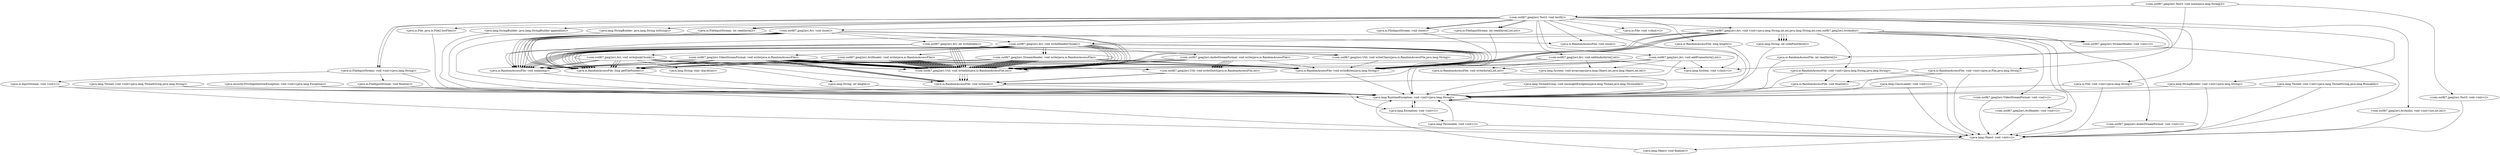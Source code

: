 digraph CallGraph {
"<com.outfit7.jpeg2avi.Test3: void main(java.lang.String[])>" -> "<java.lang.System: void <clinit>()>";
"<com.outfit7.jpeg2avi.Test3: void main(java.lang.String[])>" -> "<com.outfit7.jpeg2avi.Test3: void testX()>";
"<com.outfit7.jpeg2avi.Test3: void main(java.lang.String[])>" -> "<com.outfit7.jpeg2avi.Test3: void <init>()>";
"<java.lang.ThreadGroup: void uncaughtException(java.lang.Thread,java.lang.Throwable)>" -> "<java.lang.RuntimeException: void <init>(java.lang.String)>";
"<java.lang.ClassLoader: void <init>()>" -> "<java.lang.Object: void <init>()>";
"<java.lang.ClassLoader: void <init>()>" -> "<java.lang.RuntimeException: void <init>(java.lang.String)>";
"<java.security.PrivilegedActionException: void <init>(java.lang.Exception)>" -> "<java.lang.Exception: void <init>()>";
"<java.security.PrivilegedActionException: void <init>(java.lang.Exception)>" -> "<java.lang.RuntimeException: void <init>(java.lang.String)>";
"<java.lang.Thread: void <init>(java.lang.ThreadGroup,java.lang.Runnable)>" -> "<java.lang.Object: void <init>()>";
"<java.lang.Thread: void <init>(java.lang.ThreadGroup,java.lang.Runnable)>" -> "<java.lang.RuntimeException: void <init>(java.lang.String)>";
"<java.lang.Thread: void <init>(java.lang.ThreadGroup,java.lang.String)>" -> "<java.lang.Object: void <init>()>";
"<java.lang.Thread: void <init>(java.lang.ThreadGroup,java.lang.String)>" -> "<java.lang.RuntimeException: void <init>(java.lang.String)>";
"<com.outfit7.jpeg2avi.Test3: void testX()>" -> "<java.lang.System: void <clinit>()>";
"<com.outfit7.jpeg2avi.Test3: void testX()>" -> "<java.io.FileInputStream: void <init>(java.lang.String)>";
"<com.outfit7.jpeg2avi.Test3: void testX()>" -> "<java.io.RandomAccessFile: void <init>(java.io.File,java.lang.String)>";
"<com.outfit7.jpeg2avi.Test3: void testX()>" -> "<com.outfit7.jpeg2avi.Avi: void <init>(java.lang.String,int,int,java.lang.String,int,com.outfit7.jpeg2avi.AviAudio)>";
"<com.outfit7.jpeg2avi.Test3: void testX()>" -> "<java.io.File: void <init>(java.lang.String)>";
"<com.outfit7.jpeg2avi.Test3: void testX()>" -> "<java.io.FileInputStream: void <init>(java.lang.String)>";
"<com.outfit7.jpeg2avi.Test3: void testX()>" -> "<java.lang.StringBuilder: void <init>(java.lang.String)>";
"<com.outfit7.jpeg2avi.Test3: void testX()>" -> "<com.outfit7.jpeg2avi.AviAudio: void <init>(int,int,int)>";
"<com.outfit7.jpeg2avi.Test3: void testX()>" -> "<java.io.File: void <clinit>()>";
"<com.outfit7.jpeg2avi.Test3: void <init>()>" -> "<java.lang.Object: void <init>()>";
"<java.lang.RuntimeException: void <init>(java.lang.String)>" -> "<java.lang.Exception: void <init>()>";
"<java.lang.RuntimeException: void <init>(java.lang.String)>" -> "<java.lang.RuntimeException: void <init>(java.lang.String)>";
"<java.lang.Object: void <init>()>" -> "<java.lang.Object: void finalize()>";
"<java.lang.Object: void <init>()>" -> "<java.lang.RuntimeException: void <init>(java.lang.String)>";
"<java.lang.Exception: void <init>()>" -> "<java.lang.Throwable: void <init>()>";
"<java.lang.Exception: void <init>()>" -> "<java.lang.RuntimeException: void <init>(java.lang.String)>";
"<java.io.FileInputStream: void <init>(java.lang.String)>" -> "<java.io.FileInputStream: void finalize()>";
"<java.io.FileInputStream: void <init>(java.lang.String)>" -> "<java.lang.RuntimeException: void <init>(java.lang.String)>";
"<java.io.FileInputStream: void <init>(java.lang.String)>" -> "<java.io.InputStream: void <init>()>";
"<java.io.RandomAccessFile: void <init>(java.io.File,java.lang.String)>" -> "<java.io.RandomAccessFile: void finalize()>";
"<java.io.RandomAccessFile: void <init>(java.io.File,java.lang.String)>" -> "<java.lang.RuntimeException: void <init>(java.lang.String)>";
"<java.io.RandomAccessFile: void <init>(java.io.File,java.lang.String)>" -> "<java.lang.Object: void <init>()>";
"<com.outfit7.jpeg2avi.Avi: void <init>(java.lang.String,int,int,java.lang.String,int,com.outfit7.jpeg2avi.AviAudio)>" -> "<java.lang.Object: void <init>()>";
"<com.outfit7.jpeg2avi.Avi: void <init>(java.lang.String,int,int,java.lang.String,int,com.outfit7.jpeg2avi.AviAudio)>" -> "<com.outfit7.jpeg2avi.Util: void writeInt(java.io.RandomAccessFile,int)>";
"<com.outfit7.jpeg2avi.Avi: void <init>(java.lang.String,int,int,java.lang.String,int,com.outfit7.jpeg2avi.AviAudio)>" -> "<com.outfit7.jpeg2avi.Avi: void writeHeaderChunk()>";
"<com.outfit7.jpeg2avi.Avi: void <init>(java.lang.String,int,int,java.lang.String,int,com.outfit7.jpeg2avi.AviAudio)>" -> "<com.outfit7.jpeg2avi.Util: void writeInt(java.io.RandomAccessFile,int)>";
"<com.outfit7.jpeg2avi.Avi: void <init>(java.lang.String,int,int,java.lang.String,int,com.outfit7.jpeg2avi.AviAudio)>" -> "<com.outfit7.jpeg2avi.AudioStreamFormat: void <init>()>";
"<com.outfit7.jpeg2avi.Avi: void <init>(java.lang.String,int,int,java.lang.String,int,com.outfit7.jpeg2avi.AviAudio)>" -> "<com.outfit7.jpeg2avi.StreamHeader: void <init>()>";
"<com.outfit7.jpeg2avi.Avi: void <init>(java.lang.String,int,int,java.lang.String,int,com.outfit7.jpeg2avi.AviAudio)>" -> "<com.outfit7.jpeg2avi.VideoStreamFormat: void <init>()>";
"<com.outfit7.jpeg2avi.Avi: void <init>(java.lang.String,int,int,java.lang.String,int,com.outfit7.jpeg2avi.AviAudio)>" -> "<com.outfit7.jpeg2avi.StreamHeader: void <init>()>";
"<com.outfit7.jpeg2avi.Avi: void <init>(java.lang.String,int,int,java.lang.String,int,com.outfit7.jpeg2avi.AviAudio)>" -> "<com.outfit7.jpeg2avi.AviHeader: void <init>()>";
"<com.outfit7.jpeg2avi.Avi: void <init>(java.lang.String,int,int,java.lang.String,int,com.outfit7.jpeg2avi.AviAudio)>" -> "<java.io.RandomAccessFile: void <init>(java.lang.String,java.lang.String)>";
"<java.io.File: void <init>(java.lang.String)>" -> "<java.lang.Object: void <init>()>";
"<java.io.File: void <init>(java.lang.String)>" -> "<java.lang.RuntimeException: void <init>(java.lang.String)>";
"<java.lang.StringBuilder: void <init>(java.lang.String)>" -> "<java.lang.Object: void <init>()>";
"<java.lang.StringBuilder: void <init>(java.lang.String)>" -> "<java.lang.RuntimeException: void <init>(java.lang.String)>";
"<com.outfit7.jpeg2avi.AviAudio: void <init>(int,int,int)>" -> "<java.lang.Object: void <init>()>";
"<java.lang.Object: void finalize()>" -> "<java.lang.RuntimeException: void <init>(java.lang.String)>";
"<java.lang.Throwable: void <init>()>" -> "<java.lang.Object: void <init>()>";
"<java.lang.Throwable: void <init>()>" -> "<java.lang.RuntimeException: void <init>(java.lang.String)>";
"<java.io.FileInputStream: void finalize()>" -> "<java.lang.RuntimeException: void <init>(java.lang.String)>";
"<java.io.InputStream: void <init>()>" -> "<java.lang.Object: void <init>()>";
"<java.io.InputStream: void <init>()>" -> "<java.lang.RuntimeException: void <init>(java.lang.String)>";
"<java.io.RandomAccessFile: void finalize()>" -> "<java.lang.RuntimeException: void <init>(java.lang.String)>";
"<com.outfit7.jpeg2avi.Avi: void writeHeaderChunk()>" -> "<com.outfit7.jpeg2avi.Util: void writeInt(java.io.RandomAccessFile,int)>";
"<com.outfit7.jpeg2avi.Avi: void writeHeaderChunk()>" -> "<com.outfit7.jpeg2avi.Avi: void writeJunkChunk()>";
"<com.outfit7.jpeg2avi.Avi: void writeHeaderChunk()>" -> "<com.outfit7.jpeg2avi.Util: void writeInt(java.io.RandomAccessFile,int)>";
"<com.outfit7.jpeg2avi.Avi: void writeHeaderChunk()>" -> "<com.outfit7.jpeg2avi.Util: void writeInt(java.io.RandomAccessFile,int)>";
"<com.outfit7.jpeg2avi.Avi: void writeHeaderChunk()>" -> "<com.outfit7.jpeg2avi.Util: void writeInt(java.io.RandomAccessFile,int)>";
"<com.outfit7.jpeg2avi.Avi: void writeHeaderChunk()>" -> "<com.outfit7.jpeg2avi.Util: void writeInt(java.io.RandomAccessFile,int)>";
"<com.outfit7.jpeg2avi.Avi: void writeHeaderChunk()>" -> "<com.outfit7.jpeg2avi.Util: void writeInt(java.io.RandomAccessFile,int)>";
"<com.outfit7.jpeg2avi.AudioStreamFormat: void <init>()>" -> "<java.lang.Object: void <init>()>";
"<com.outfit7.jpeg2avi.StreamHeader: void <init>()>" -> "<java.lang.Object: void <init>()>";
"<com.outfit7.jpeg2avi.VideoStreamFormat: void <init>()>" -> "<java.lang.Object: void <init>()>";
"<com.outfit7.jpeg2avi.AviHeader: void <init>()>" -> "<java.lang.Object: void <init>()>";
"<java.io.RandomAccessFile: void <init>(java.lang.String,java.lang.String)>" -> "<java.io.RandomAccessFile: void finalize()>";
"<java.io.RandomAccessFile: void <init>(java.lang.String,java.lang.String)>" -> "<java.lang.RuntimeException: void <init>(java.lang.String)>";
"<java.io.RandomAccessFile: void <init>(java.lang.String,java.lang.String)>" -> "<java.lang.Object: void <init>()>";
"<com.outfit7.jpeg2avi.Avi: void writeJunkChunk()>" -> "<com.outfit7.jpeg2avi.Util: void writeInt(java.io.RandomAccessFile,int)>";
"<com.outfit7.jpeg2avi.Avi: void writeJunkChunk()>" -> "<com.outfit7.jpeg2avi.Util: void writeInt(java.io.RandomAccessFile,int)>";
"<com.outfit7.jpeg2avi.Avi: void writeJunkChunk()>" -> "<java.lang.String: int length()>";
"<com.outfit7.jpeg2avi.Avi: void writeJunkChunk()>" -> "<java.lang.String: char charAt(int)>";
"<java.lang.String: int length()>" -> "<java.lang.RuntimeException: void <init>(java.lang.String)>";
"<com.outfit7.jpeg2avi.Avi: void <init>(java.lang.String,int,int,java.lang.String,int,com.outfit7.jpeg2avi.AviAudio)>" -> "<java.lang.String: int codePointAt(int)>";
"<com.outfit7.jpeg2avi.Avi: void <init>(java.lang.String,int,int,java.lang.String,int,com.outfit7.jpeg2avi.AviAudio)>" -> "<java.lang.String: int codePointAt(int)>";
"<com.outfit7.jpeg2avi.Avi: void <init>(java.lang.String,int,int,java.lang.String,int,com.outfit7.jpeg2avi.AviAudio)>" -> "<java.lang.String: int codePointAt(int)>";
"<com.outfit7.jpeg2avi.Avi: void <init>(java.lang.String,int,int,java.lang.String,int,com.outfit7.jpeg2avi.AviAudio)>" -> "<java.lang.String: int codePointAt(int)>";
"<java.lang.String: int codePointAt(int)>" -> "<java.lang.RuntimeException: void <init>(java.lang.String)>";
"<com.outfit7.jpeg2avi.Test3: void testX()>" -> "<java.io.RandomAccessFile: long length()>";
"<com.outfit7.jpeg2avi.Test3: void testX()>" -> "<java.io.RandomAccessFile: int read(byte[])>";
"<com.outfit7.jpeg2avi.Test3: void testX()>" -> "<java.io.RandomAccessFile: void close()>";
"<java.io.RandomAccessFile: long length()>" -> "<java.lang.RuntimeException: void <init>(java.lang.String)>";
"<java.io.RandomAccessFile: int read(byte[])>" -> "<java.lang.RuntimeException: void <init>(java.lang.String)>";
"<java.io.RandomAccessFile: void close()>" -> "<java.lang.RuntimeException: void <init>(java.lang.String)>";
"<com.outfit7.jpeg2avi.Test3: void testX()>" -> "<com.outfit7.jpeg2avi.Avi: void close()>";
"<com.outfit7.jpeg2avi.Test3: void testX()>" -> "<com.outfit7.jpeg2avi.Avi: void addFrame(byte[],int)>";
"<com.outfit7.jpeg2avi.Test3: void testX()>" -> "<com.outfit7.jpeg2avi.Avi: void addAudio(byte[],int)>";
"<com.outfit7.jpeg2avi.Avi: void close()>" -> "<com.outfit7.jpeg2avi.Util: void writeInt(java.io.RandomAccessFile,int)>";
"<com.outfit7.jpeg2avi.Avi: void close()>" -> "<com.outfit7.jpeg2avi.Util: void writeInt(java.io.RandomAccessFile,int)>";
"<com.outfit7.jpeg2avi.Avi: void close()>" -> "<com.outfit7.jpeg2avi.Avi: void writeHeaderChunk()>";
"<com.outfit7.jpeg2avi.Avi: void close()>" -> "<com.outfit7.jpeg2avi.Avi: int writeIndex()>";
"<com.outfit7.jpeg2avi.Avi: void addFrame(byte[],int)>" -> "<java.lang.System: void <clinit>()>";
"<com.outfit7.jpeg2avi.Avi: void addFrame(byte[],int)>" -> "<com.outfit7.jpeg2avi.Util: void writeInt(java.io.RandomAccessFile,int)>";
"<com.outfit7.jpeg2avi.Avi: void addFrame(byte[],int)>" -> "<java.lang.System: void arraycopy(java.lang.Object,int,java.lang.Object,int,int)>";
"<com.outfit7.jpeg2avi.Avi: void addAudio(byte[],int)>" -> "<java.lang.System: void <clinit>()>";
"<com.outfit7.jpeg2avi.Avi: void addAudio(byte[],int)>" -> "<com.outfit7.jpeg2avi.Util: void writeInt(java.io.RandomAccessFile,int)>";
"<com.outfit7.jpeg2avi.Avi: void addAudio(byte[],int)>" -> "<java.lang.System: void arraycopy(java.lang.Object,int,java.lang.Object,int,int)>";
"<com.outfit7.jpeg2avi.Avi: int writeIndex()>" -> "<com.outfit7.jpeg2avi.Util: void writeInt(java.io.RandomAccessFile,int)>";
"<com.outfit7.jpeg2avi.Avi: int writeIndex()>" -> "<com.outfit7.jpeg2avi.Util: void writeChars(java.io.RandomAccessFile,java.lang.String)>";
"<com.outfit7.jpeg2avi.Avi: int writeIndex()>" -> "<com.outfit7.jpeg2avi.Util: void writeInt(java.io.RandomAccessFile,int)>";
"<com.outfit7.jpeg2avi.Avi: int writeIndex()>" -> "<com.outfit7.jpeg2avi.Util: void writeInt(java.io.RandomAccessFile,int)>";
"<com.outfit7.jpeg2avi.Avi: int writeIndex()>" -> "<com.outfit7.jpeg2avi.Util: void writeInt(java.io.RandomAccessFile,int)>";
"<com.outfit7.jpeg2avi.Avi: int writeIndex()>" -> "<com.outfit7.jpeg2avi.Util: void writeChars(java.io.RandomAccessFile,java.lang.String)>";
"<com.outfit7.jpeg2avi.Avi: int writeIndex()>" -> "<com.outfit7.jpeg2avi.Util: void writeInt(java.io.RandomAccessFile,int)>";
"<com.outfit7.jpeg2avi.Avi: void <init>(java.lang.String,int,int,java.lang.String,int,com.outfit7.jpeg2avi.AviAudio)>" -> "<java.io.RandomAccessFile: void writeBytes(java.lang.String)>";
"<com.outfit7.jpeg2avi.Avi: void <init>(java.lang.String,int,int,java.lang.String,int,com.outfit7.jpeg2avi.AviAudio)>" -> "<java.io.RandomAccessFile: void writeBytes(java.lang.String)>";
"<com.outfit7.jpeg2avi.Avi: void <init>(java.lang.String,int,int,java.lang.String,int,com.outfit7.jpeg2avi.AviAudio)>" -> "<java.io.RandomAccessFile: void writeBytes(java.lang.String)>";
"<com.outfit7.jpeg2avi.Avi: void <init>(java.lang.String,int,int,java.lang.String,int,com.outfit7.jpeg2avi.AviAudio)>" -> "<java.io.RandomAccessFile: long getFilePointer()>";
"<com.outfit7.jpeg2avi.Avi: void <init>(java.lang.String,int,int,java.lang.String,int,com.outfit7.jpeg2avi.AviAudio)>" -> "<java.io.RandomAccessFile: void writeBytes(java.lang.String)>";
"<java.io.RandomAccessFile: void writeBytes(java.lang.String)>" -> "<java.lang.RuntimeException: void <init>(java.lang.String)>";
"<java.io.RandomAccessFile: long getFilePointer()>" -> "<java.lang.RuntimeException: void <init>(java.lang.String)>";
"<com.outfit7.jpeg2avi.Util: void writeInt(java.io.RandomAccessFile,int)>" -> "<java.io.RandomAccessFile: void write(int)>";
"<com.outfit7.jpeg2avi.Util: void writeInt(java.io.RandomAccessFile,int)>" -> "<java.io.RandomAccessFile: void write(int)>";
"<com.outfit7.jpeg2avi.Util: void writeInt(java.io.RandomAccessFile,int)>" -> "<java.io.RandomAccessFile: void write(int)>";
"<com.outfit7.jpeg2avi.Util: void writeInt(java.io.RandomAccessFile,int)>" -> "<java.io.RandomAccessFile: void write(int)>";
"<java.io.RandomAccessFile: void write(int)>" -> "<java.lang.RuntimeException: void <init>(java.lang.String)>";
"<com.outfit7.jpeg2avi.Avi: void writeHeaderChunk()>" -> "<com.outfit7.jpeg2avi.AudioStreamFormat: void write(java.io.RandomAccessFile)>";
"<com.outfit7.jpeg2avi.AudioStreamFormat: void write(java.io.RandomAccessFile)>" -> "<com.outfit7.jpeg2avi.Util: void writeInt(java.io.RandomAccessFile,int)>";
"<com.outfit7.jpeg2avi.AudioStreamFormat: void write(java.io.RandomAccessFile)>" -> "<com.outfit7.jpeg2avi.Util: void writeInt(java.io.RandomAccessFile,int)>";
"<com.outfit7.jpeg2avi.AudioStreamFormat: void write(java.io.RandomAccessFile)>" -> "<com.outfit7.jpeg2avi.Util: void writeShort(java.io.RandomAccessFile,int)>";
"<com.outfit7.jpeg2avi.AudioStreamFormat: void write(java.io.RandomAccessFile)>" -> "<com.outfit7.jpeg2avi.Util: void writeShort(java.io.RandomAccessFile,int)>";
"<com.outfit7.jpeg2avi.AudioStreamFormat: void write(java.io.RandomAccessFile)>" -> "<com.outfit7.jpeg2avi.Util: void writeShort(java.io.RandomAccessFile,int)>";
"<com.outfit7.jpeg2avi.AudioStreamFormat: void write(java.io.RandomAccessFile)>" -> "<com.outfit7.jpeg2avi.Util: void writeInt(java.io.RandomAccessFile,int)>";
"<com.outfit7.jpeg2avi.AudioStreamFormat: void write(java.io.RandomAccessFile)>" -> "<com.outfit7.jpeg2avi.Util: void writeInt(java.io.RandomAccessFile,int)>";
"<com.outfit7.jpeg2avi.AudioStreamFormat: void write(java.io.RandomAccessFile)>" -> "<com.outfit7.jpeg2avi.Util: void writeShort(java.io.RandomAccessFile,int)>";
"<com.outfit7.jpeg2avi.AudioStreamFormat: void write(java.io.RandomAccessFile)>" -> "<com.outfit7.jpeg2avi.Util: void writeShort(java.io.RandomAccessFile,int)>";
"<com.outfit7.jpeg2avi.AudioStreamFormat: void write(java.io.RandomAccessFile)>" -> "<java.io.RandomAccessFile: void writeBytes(java.lang.String)>";
"<com.outfit7.jpeg2avi.AudioStreamFormat: void write(java.io.RandomAccessFile)>" -> "<java.io.RandomAccessFile: long getFilePointer()>";
"<com.outfit7.jpeg2avi.AudioStreamFormat: void write(java.io.RandomAccessFile)>" -> "<java.io.RandomAccessFile: long getFilePointer()>";
"<com.outfit7.jpeg2avi.AudioStreamFormat: void write(java.io.RandomAccessFile)>" -> "<java.io.RandomAccessFile: void seek(long)>";
"<com.outfit7.jpeg2avi.AudioStreamFormat: void write(java.io.RandomAccessFile)>" -> "<java.io.RandomAccessFile: void seek(long)>";
"<java.io.RandomAccessFile: void seek(long)>" -> "<java.lang.RuntimeException: void <init>(java.lang.String)>";
"<com.outfit7.jpeg2avi.Util: void writeShort(java.io.RandomAccessFile,int)>" -> "<java.io.RandomAccessFile: void write(int)>";
"<com.outfit7.jpeg2avi.Util: void writeShort(java.io.RandomAccessFile,int)>" -> "<java.io.RandomAccessFile: void write(int)>";
"<com.outfit7.jpeg2avi.Avi: void writeHeaderChunk()>" -> "<com.outfit7.jpeg2avi.VideoStreamFormat: void write(java.io.RandomAccessFile)>";
"<com.outfit7.jpeg2avi.VideoStreamFormat: void write(java.io.RandomAccessFile)>" -> "<com.outfit7.jpeg2avi.Util: void writeInt(java.io.RandomAccessFile,int)>";
"<com.outfit7.jpeg2avi.VideoStreamFormat: void write(java.io.RandomAccessFile)>" -> "<com.outfit7.jpeg2avi.Util: void writeInt(java.io.RandomAccessFile,int)>";
"<com.outfit7.jpeg2avi.VideoStreamFormat: void write(java.io.RandomAccessFile)>" -> "<com.outfit7.jpeg2avi.Util: void writeInt(java.io.RandomAccessFile,int)>";
"<com.outfit7.jpeg2avi.VideoStreamFormat: void write(java.io.RandomAccessFile)>" -> "<com.outfit7.jpeg2avi.Util: void writeInt(java.io.RandomAccessFile,int)>";
"<com.outfit7.jpeg2avi.VideoStreamFormat: void write(java.io.RandomAccessFile)>" -> "<com.outfit7.jpeg2avi.Util: void writeInt(java.io.RandomAccessFile,int)>";
"<com.outfit7.jpeg2avi.VideoStreamFormat: void write(java.io.RandomAccessFile)>" -> "<com.outfit7.jpeg2avi.Util: void writeInt(java.io.RandomAccessFile,int)>";
"<com.outfit7.jpeg2avi.VideoStreamFormat: void write(java.io.RandomAccessFile)>" -> "<com.outfit7.jpeg2avi.Util: void writeInt(java.io.RandomAccessFile,int)>";
"<com.outfit7.jpeg2avi.VideoStreamFormat: void write(java.io.RandomAccessFile)>" -> "<com.outfit7.jpeg2avi.Util: void writeInt(java.io.RandomAccessFile,int)>";
"<com.outfit7.jpeg2avi.VideoStreamFormat: void write(java.io.RandomAccessFile)>" -> "<com.outfit7.jpeg2avi.Util: void writeShort(java.io.RandomAccessFile,int)>";
"<com.outfit7.jpeg2avi.VideoStreamFormat: void write(java.io.RandomAccessFile)>" -> "<com.outfit7.jpeg2avi.Util: void writeShort(java.io.RandomAccessFile,int)>";
"<com.outfit7.jpeg2avi.VideoStreamFormat: void write(java.io.RandomAccessFile)>" -> "<com.outfit7.jpeg2avi.Util: void writeInt(java.io.RandomAccessFile,int)>";
"<com.outfit7.jpeg2avi.VideoStreamFormat: void write(java.io.RandomAccessFile)>" -> "<com.outfit7.jpeg2avi.Util: void writeInt(java.io.RandomAccessFile,int)>";
"<com.outfit7.jpeg2avi.VideoStreamFormat: void write(java.io.RandomAccessFile)>" -> "<com.outfit7.jpeg2avi.Util: void writeInt(java.io.RandomAccessFile,int)>";
"<com.outfit7.jpeg2avi.VideoStreamFormat: void write(java.io.RandomAccessFile)>" -> "<java.io.RandomAccessFile: void writeBytes(java.lang.String)>";
"<com.outfit7.jpeg2avi.VideoStreamFormat: void write(java.io.RandomAccessFile)>" -> "<java.io.RandomAccessFile: long getFilePointer()>";
"<com.outfit7.jpeg2avi.VideoStreamFormat: void write(java.io.RandomAccessFile)>" -> "<java.io.RandomAccessFile: long getFilePointer()>";
"<com.outfit7.jpeg2avi.VideoStreamFormat: void write(java.io.RandomAccessFile)>" -> "<java.io.RandomAccessFile: void seek(long)>";
"<com.outfit7.jpeg2avi.VideoStreamFormat: void write(java.io.RandomAccessFile)>" -> "<java.io.RandomAccessFile: void seek(long)>";
"<com.outfit7.jpeg2avi.VideoStreamFormat: void write(java.io.RandomAccessFile)>" -> "<java.io.RandomAccessFile: void write(int)>";
"<com.outfit7.jpeg2avi.VideoStreamFormat: void write(java.io.RandomAccessFile)>" -> "<java.io.RandomAccessFile: void write(int)>";
"<com.outfit7.jpeg2avi.VideoStreamFormat: void write(java.io.RandomAccessFile)>" -> "<java.io.RandomAccessFile: void write(int)>";
"<com.outfit7.jpeg2avi.VideoStreamFormat: void write(java.io.RandomAccessFile)>" -> "<java.io.RandomAccessFile: void write(int)>";
"<com.outfit7.jpeg2avi.Avi: void writeHeaderChunk()>" -> "<com.outfit7.jpeg2avi.StreamHeader: void write(java.io.RandomAccessFile)>";
"<com.outfit7.jpeg2avi.Avi: void writeHeaderChunk()>" -> "<com.outfit7.jpeg2avi.StreamHeader: void write(java.io.RandomAccessFile)>";
"<com.outfit7.jpeg2avi.StreamHeader: void write(java.io.RandomAccessFile)>" -> "<com.outfit7.jpeg2avi.Util: void writeInt(java.io.RandomAccessFile,int)>";
"<com.outfit7.jpeg2avi.StreamHeader: void write(java.io.RandomAccessFile)>" -> "<com.outfit7.jpeg2avi.Util: void writeInt(java.io.RandomAccessFile,int)>";
"<com.outfit7.jpeg2avi.StreamHeader: void write(java.io.RandomAccessFile)>" -> "<com.outfit7.jpeg2avi.Util: void writeInt(java.io.RandomAccessFile,int)>";
"<com.outfit7.jpeg2avi.StreamHeader: void write(java.io.RandomAccessFile)>" -> "<com.outfit7.jpeg2avi.Util: void writeInt(java.io.RandomAccessFile,int)>";
"<com.outfit7.jpeg2avi.StreamHeader: void write(java.io.RandomAccessFile)>" -> "<com.outfit7.jpeg2avi.Util: void writeInt(java.io.RandomAccessFile,int)>";
"<com.outfit7.jpeg2avi.StreamHeader: void write(java.io.RandomAccessFile)>" -> "<com.outfit7.jpeg2avi.Util: void writeInt(java.io.RandomAccessFile,int)>";
"<com.outfit7.jpeg2avi.StreamHeader: void write(java.io.RandomAccessFile)>" -> "<com.outfit7.jpeg2avi.Util: void writeInt(java.io.RandomAccessFile,int)>";
"<com.outfit7.jpeg2avi.StreamHeader: void write(java.io.RandomAccessFile)>" -> "<com.outfit7.jpeg2avi.Util: void writeInt(java.io.RandomAccessFile,int)>";
"<com.outfit7.jpeg2avi.StreamHeader: void write(java.io.RandomAccessFile)>" -> "<com.outfit7.jpeg2avi.Util: void writeInt(java.io.RandomAccessFile,int)>";
"<com.outfit7.jpeg2avi.StreamHeader: void write(java.io.RandomAccessFile)>" -> "<com.outfit7.jpeg2avi.Util: void writeInt(java.io.RandomAccessFile,int)>";
"<com.outfit7.jpeg2avi.StreamHeader: void write(java.io.RandomAccessFile)>" -> "<com.outfit7.jpeg2avi.Util: void writeInt(java.io.RandomAccessFile,int)>";
"<com.outfit7.jpeg2avi.StreamHeader: void write(java.io.RandomAccessFile)>" -> "<com.outfit7.jpeg2avi.Util: void writeInt(java.io.RandomAccessFile,int)>";
"<com.outfit7.jpeg2avi.StreamHeader: void write(java.io.RandomAccessFile)>" -> "<com.outfit7.jpeg2avi.Util: void writeInt(java.io.RandomAccessFile,int)>";
"<com.outfit7.jpeg2avi.StreamHeader: void write(java.io.RandomAccessFile)>" -> "<com.outfit7.jpeg2avi.Util: void writeInt(java.io.RandomAccessFile,int)>";
"<com.outfit7.jpeg2avi.StreamHeader: void write(java.io.RandomAccessFile)>" -> "<java.io.RandomAccessFile: void writeBytes(java.lang.String)>";
"<com.outfit7.jpeg2avi.StreamHeader: void write(java.io.RandomAccessFile)>" -> "<java.io.RandomAccessFile: long getFilePointer()>";
"<com.outfit7.jpeg2avi.StreamHeader: void write(java.io.RandomAccessFile)>" -> "<java.io.RandomAccessFile: void writeBytes(java.lang.String)>";
"<com.outfit7.jpeg2avi.StreamHeader: void write(java.io.RandomAccessFile)>" -> "<java.io.RandomAccessFile: void writeBytes(java.lang.String)>";
"<com.outfit7.jpeg2avi.StreamHeader: void write(java.io.RandomAccessFile)>" -> "<java.io.RandomAccessFile: long getFilePointer()>";
"<com.outfit7.jpeg2avi.StreamHeader: void write(java.io.RandomAccessFile)>" -> "<java.io.RandomAccessFile: void seek(long)>";
"<com.outfit7.jpeg2avi.StreamHeader: void write(java.io.RandomAccessFile)>" -> "<java.io.RandomAccessFile: void seek(long)>";
"<com.outfit7.jpeg2avi.Avi: void writeHeaderChunk()>" -> "<com.outfit7.jpeg2avi.AviHeader: void write(java.io.RandomAccessFile)>";
"<com.outfit7.jpeg2avi.AviHeader: void write(java.io.RandomAccessFile)>" -> "<com.outfit7.jpeg2avi.Util: void writeInt(java.io.RandomAccessFile,int)>";
"<com.outfit7.jpeg2avi.AviHeader: void write(java.io.RandomAccessFile)>" -> "<com.outfit7.jpeg2avi.Util: void writeInt(java.io.RandomAccessFile,int)>";
"<com.outfit7.jpeg2avi.AviHeader: void write(java.io.RandomAccessFile)>" -> "<com.outfit7.jpeg2avi.Util: void writeInt(java.io.RandomAccessFile,int)>";
"<com.outfit7.jpeg2avi.AviHeader: void write(java.io.RandomAccessFile)>" -> "<com.outfit7.jpeg2avi.Util: void writeInt(java.io.RandomAccessFile,int)>";
"<com.outfit7.jpeg2avi.AviHeader: void write(java.io.RandomAccessFile)>" -> "<com.outfit7.jpeg2avi.Util: void writeInt(java.io.RandomAccessFile,int)>";
"<com.outfit7.jpeg2avi.AviHeader: void write(java.io.RandomAccessFile)>" -> "<com.outfit7.jpeg2avi.Util: void writeInt(java.io.RandomAccessFile,int)>";
"<com.outfit7.jpeg2avi.AviHeader: void write(java.io.RandomAccessFile)>" -> "<com.outfit7.jpeg2avi.Util: void writeInt(java.io.RandomAccessFile,int)>";
"<com.outfit7.jpeg2avi.AviHeader: void write(java.io.RandomAccessFile)>" -> "<com.outfit7.jpeg2avi.Util: void writeInt(java.io.RandomAccessFile,int)>";
"<com.outfit7.jpeg2avi.AviHeader: void write(java.io.RandomAccessFile)>" -> "<com.outfit7.jpeg2avi.Util: void writeInt(java.io.RandomAccessFile,int)>";
"<com.outfit7.jpeg2avi.AviHeader: void write(java.io.RandomAccessFile)>" -> "<com.outfit7.jpeg2avi.Util: void writeInt(java.io.RandomAccessFile,int)>";
"<com.outfit7.jpeg2avi.AviHeader: void write(java.io.RandomAccessFile)>" -> "<com.outfit7.jpeg2avi.Util: void writeInt(java.io.RandomAccessFile,int)>";
"<com.outfit7.jpeg2avi.AviHeader: void write(java.io.RandomAccessFile)>" -> "<com.outfit7.jpeg2avi.Util: void writeInt(java.io.RandomAccessFile,int)>";
"<com.outfit7.jpeg2avi.AviHeader: void write(java.io.RandomAccessFile)>" -> "<com.outfit7.jpeg2avi.Util: void writeInt(java.io.RandomAccessFile,int)>";
"<com.outfit7.jpeg2avi.AviHeader: void write(java.io.RandomAccessFile)>" -> "<com.outfit7.jpeg2avi.Util: void writeInt(java.io.RandomAccessFile,int)>";
"<com.outfit7.jpeg2avi.AviHeader: void write(java.io.RandomAccessFile)>" -> "<com.outfit7.jpeg2avi.Util: void writeInt(java.io.RandomAccessFile,int)>";
"<com.outfit7.jpeg2avi.AviHeader: void write(java.io.RandomAccessFile)>" -> "<com.outfit7.jpeg2avi.Util: void writeInt(java.io.RandomAccessFile,int)>";
"<com.outfit7.jpeg2avi.AviHeader: void write(java.io.RandomAccessFile)>" -> "<java.io.RandomAccessFile: void writeBytes(java.lang.String)>";
"<com.outfit7.jpeg2avi.AviHeader: void write(java.io.RandomAccessFile)>" -> "<java.io.RandomAccessFile: long getFilePointer()>";
"<com.outfit7.jpeg2avi.AviHeader: void write(java.io.RandomAccessFile)>" -> "<java.io.RandomAccessFile: long getFilePointer()>";
"<com.outfit7.jpeg2avi.AviHeader: void write(java.io.RandomAccessFile)>" -> "<java.io.RandomAccessFile: void seek(long)>";
"<com.outfit7.jpeg2avi.AviHeader: void write(java.io.RandomAccessFile)>" -> "<java.io.RandomAccessFile: void seek(long)>";
"<com.outfit7.jpeg2avi.Avi: void writeHeaderChunk()>" -> "<java.io.RandomAccessFile: void writeBytes(java.lang.String)>";
"<com.outfit7.jpeg2avi.Avi: void writeHeaderChunk()>" -> "<java.io.RandomAccessFile: long getFilePointer()>";
"<com.outfit7.jpeg2avi.Avi: void writeHeaderChunk()>" -> "<java.io.RandomAccessFile: void writeBytes(java.lang.String)>";
"<com.outfit7.jpeg2avi.Avi: void writeHeaderChunk()>" -> "<java.io.RandomAccessFile: void writeBytes(java.lang.String)>";
"<com.outfit7.jpeg2avi.Avi: void writeHeaderChunk()>" -> "<java.io.RandomAccessFile: long getFilePointer()>";
"<com.outfit7.jpeg2avi.Avi: void writeHeaderChunk()>" -> "<java.io.RandomAccessFile: void writeBytes(java.lang.String)>";
"<com.outfit7.jpeg2avi.Avi: void writeHeaderChunk()>" -> "<java.io.RandomAccessFile: long getFilePointer()>";
"<com.outfit7.jpeg2avi.Avi: void writeHeaderChunk()>" -> "<java.io.RandomAccessFile: void seek(long)>";
"<com.outfit7.jpeg2avi.Avi: void writeHeaderChunk()>" -> "<java.io.RandomAccessFile: void seek(long)>";
"<com.outfit7.jpeg2avi.Avi: void writeHeaderChunk()>" -> "<java.io.RandomAccessFile: void writeBytes(java.lang.String)>";
"<com.outfit7.jpeg2avi.Avi: void writeHeaderChunk()>" -> "<java.io.RandomAccessFile: long getFilePointer()>";
"<com.outfit7.jpeg2avi.Avi: void writeHeaderChunk()>" -> "<java.io.RandomAccessFile: void writeBytes(java.lang.String)>";
"<com.outfit7.jpeg2avi.Avi: void writeHeaderChunk()>" -> "<java.io.RandomAccessFile: long getFilePointer()>";
"<com.outfit7.jpeg2avi.Avi: void writeHeaderChunk()>" -> "<java.io.RandomAccessFile: void seek(long)>";
"<com.outfit7.jpeg2avi.Avi: void writeHeaderChunk()>" -> "<java.io.RandomAccessFile: void seek(long)>";
"<com.outfit7.jpeg2avi.Avi: void writeHeaderChunk()>" -> "<java.io.RandomAccessFile: long getFilePointer()>";
"<com.outfit7.jpeg2avi.Avi: void writeHeaderChunk()>" -> "<java.io.RandomAccessFile: void seek(long)>";
"<com.outfit7.jpeg2avi.Avi: void writeHeaderChunk()>" -> "<java.io.RandomAccessFile: void seek(long)>";
"<com.outfit7.jpeg2avi.Avi: void writeJunkChunk()>" -> "<java.io.RandomAccessFile: void writeBytes(java.lang.String)>";
"<com.outfit7.jpeg2avi.Avi: void writeJunkChunk()>" -> "<java.io.RandomAccessFile: long getFilePointer()>";
"<com.outfit7.jpeg2avi.Avi: void writeJunkChunk()>" -> "<java.io.RandomAccessFile: long getFilePointer()>";
"<com.outfit7.jpeg2avi.Avi: void writeJunkChunk()>" -> "<java.io.RandomAccessFile: long getFilePointer()>";
"<com.outfit7.jpeg2avi.Avi: void writeJunkChunk()>" -> "<java.io.RandomAccessFile: void seek(long)>";
"<com.outfit7.jpeg2avi.Avi: void writeJunkChunk()>" -> "<java.io.RandomAccessFile: void seek(long)>";
"<com.outfit7.jpeg2avi.Avi: void writeJunkChunk()>" -> "<java.io.RandomAccessFile: void write(int)>";
"<com.outfit7.jpeg2avi.Test3: void testX()>" -> "<java.io.File: java.io.File[] listFiles()>";
"<java.io.File: java.io.File[] listFiles()>" -> "<java.lang.RuntimeException: void <init>(java.lang.String)>";
"<com.outfit7.jpeg2avi.Test3: void testX()>" -> "<java.lang.StringBuilder: java.lang.StringBuilder append(int)>";
"<com.outfit7.jpeg2avi.Test3: void testX()>" -> "<java.lang.StringBuilder: java.lang.String toString()>";
"<java.lang.StringBuilder: java.lang.StringBuilder append(int)>" -> "<java.lang.RuntimeException: void <init>(java.lang.String)>";
"<java.lang.StringBuilder: java.lang.String toString()>" -> "<java.lang.RuntimeException: void <init>(java.lang.String)>";
"<com.outfit7.jpeg2avi.Test3: void testX()>" -> "<java.io.FileInputStream: int read(byte[])>";
"<com.outfit7.jpeg2avi.Test3: void testX()>" -> "<java.io.FileInputStream: void close()>";
"<com.outfit7.jpeg2avi.Test3: void testX()>" -> "<java.io.FileInputStream: int read(byte[],int,int)>";
"<com.outfit7.jpeg2avi.Test3: void testX()>" -> "<java.io.FileInputStream: void close()>";
"<com.outfit7.jpeg2avi.Test3: void testX()>" -> "<java.io.FileInputStream: int read(byte[])>";
"<com.outfit7.jpeg2avi.Test3: void testX()>" -> "<java.io.FileInputStream: int read(byte[],int,int)>";
"<java.io.FileInputStream: int read(byte[])>" -> "<java.lang.RuntimeException: void <init>(java.lang.String)>";
"<java.io.FileInputStream: void close()>" -> "<java.lang.RuntimeException: void <init>(java.lang.String)>";
"<java.io.FileInputStream: int read(byte[],int,int)>" -> "<java.lang.RuntimeException: void <init>(java.lang.String)>";
"<com.outfit7.jpeg2avi.Avi: int writeIndex()>" -> "<java.io.RandomAccessFile: void writeBytes(java.lang.String)>";
"<com.outfit7.jpeg2avi.Avi: int writeIndex()>" -> "<java.io.RandomAccessFile: long getFilePointer()>";
"<com.outfit7.jpeg2avi.Avi: int writeIndex()>" -> "<java.io.RandomAccessFile: long getFilePointer()>";
"<com.outfit7.jpeg2avi.Avi: int writeIndex()>" -> "<java.io.RandomAccessFile: void seek(long)>";
"<com.outfit7.jpeg2avi.Avi: int writeIndex()>" -> "<java.io.RandomAccessFile: void seek(long)>";
"<com.outfit7.jpeg2avi.Util: void writeChars(java.io.RandomAccessFile,java.lang.String)>" -> "<java.io.RandomAccessFile: void writeBytes(java.lang.String)>";
"<com.outfit7.jpeg2avi.Avi: void addAudio(byte[],int)>" -> "<java.io.RandomAccessFile: void writeBytes(java.lang.String)>";
"<com.outfit7.jpeg2avi.Avi: void addAudio(byte[],int)>" -> "<java.io.RandomAccessFile: void write(byte[],int,int)>";
"<com.outfit7.jpeg2avi.Avi: void addAudio(byte[],int)>" -> "<java.io.RandomAccessFile: void write(int)>";
"<java.io.RandomAccessFile: void write(byte[],int,int)>" -> "<java.lang.RuntimeException: void <init>(java.lang.String)>";
"<com.outfit7.jpeg2avi.Avi: void addFrame(byte[],int)>" -> "<java.io.RandomAccessFile: void writeBytes(java.lang.String)>";
"<com.outfit7.jpeg2avi.Avi: void addFrame(byte[],int)>" -> "<java.io.RandomAccessFile: void write(byte[],int,int)>";
"<com.outfit7.jpeg2avi.Avi: void addFrame(byte[],int)>" -> "<java.io.RandomAccessFile: void write(int)>";
"<com.outfit7.jpeg2avi.Avi: void close()>" -> "<java.io.RandomAccessFile: long getFilePointer()>";
"<com.outfit7.jpeg2avi.Avi: void close()>" -> "<java.io.RandomAccessFile: void seek(long)>";
"<com.outfit7.jpeg2avi.Avi: void close()>" -> "<java.io.RandomAccessFile: void seek(long)>";
"<com.outfit7.jpeg2avi.Avi: void close()>" -> "<java.io.RandomAccessFile: long getFilePointer()>";
"<com.outfit7.jpeg2avi.Avi: void close()>" -> "<java.io.RandomAccessFile: void seek(long)>";
"<com.outfit7.jpeg2avi.Avi: void close()>" -> "<java.io.RandomAccessFile: void seek(long)>";
"<com.outfit7.jpeg2avi.Avi: void close()>" -> "<java.io.RandomAccessFile: long getFilePointer()>";
"<com.outfit7.jpeg2avi.Avi: void close()>" -> "<java.io.RandomAccessFile: void seek(long)>";
"<com.outfit7.jpeg2avi.Avi: void close()>" -> "<java.io.RandomAccessFile: void seek(long)>";
"<com.outfit7.jpeg2avi.Avi: void close()>" -> "<java.io.RandomAccessFile: void close()>";
}
